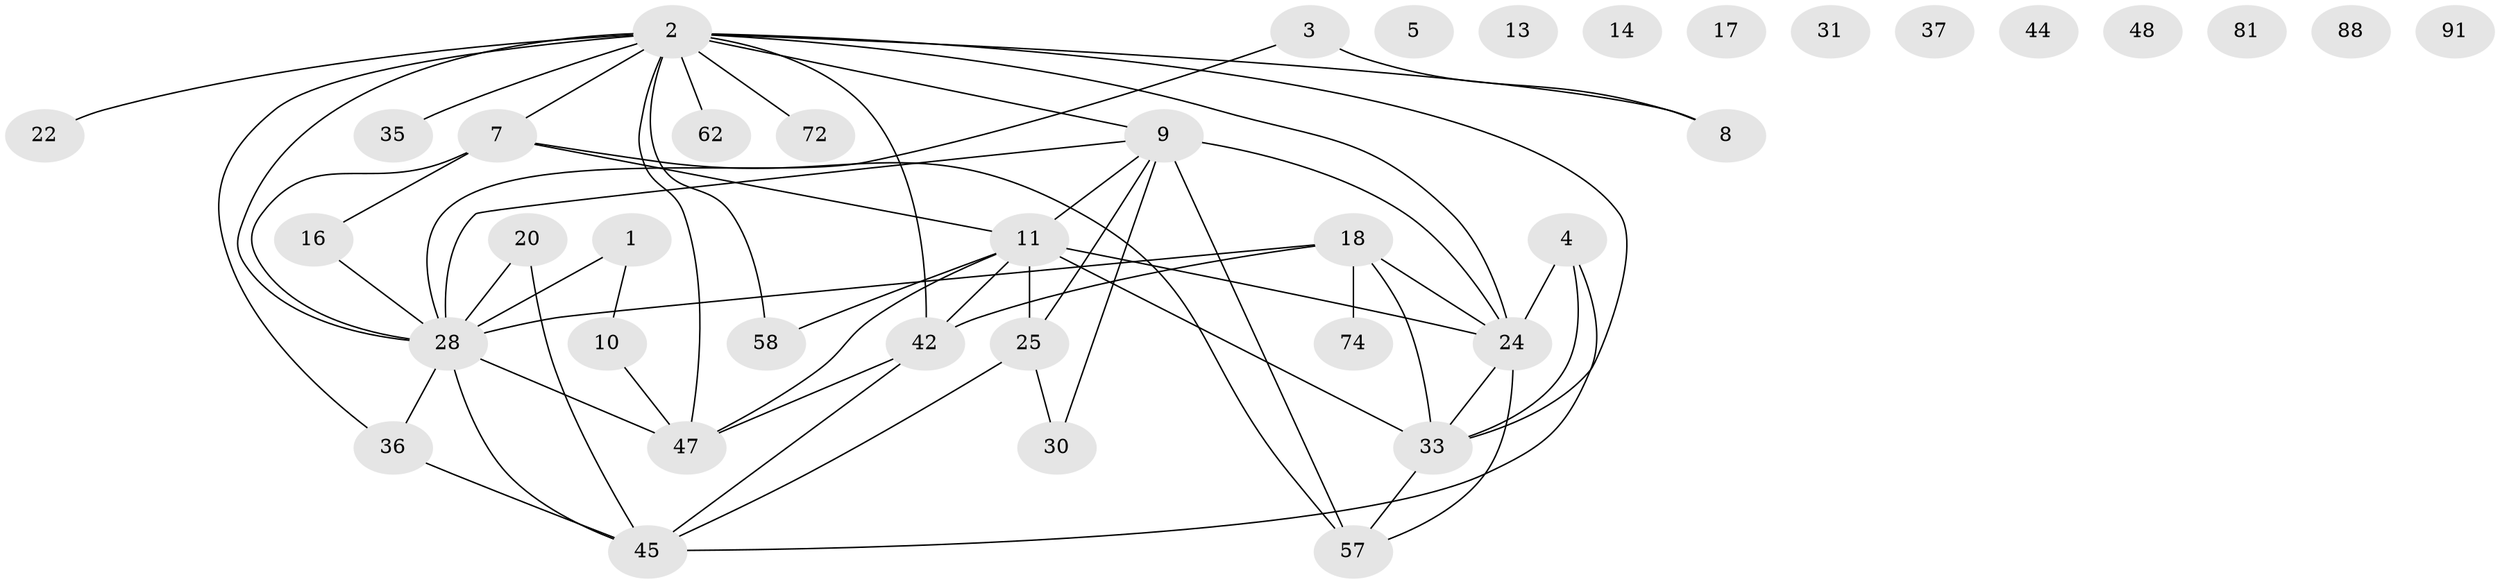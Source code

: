 // original degree distribution, {1: 0.1935483870967742, 6: 0.03225806451612903, 2: 0.20430107526881722, 0: 0.10752688172043011, 4: 0.10752688172043011, 3: 0.23655913978494625, 5: 0.10752688172043011, 8: 0.010752688172043012}
// Generated by graph-tools (version 1.1) at 2025/16/03/04/25 18:16:36]
// undirected, 39 vertices, 57 edges
graph export_dot {
graph [start="1"]
  node [color=gray90,style=filled];
  1 [super="+41"];
  2 [super="+6+64+32+56+12"];
  3;
  4 [super="+26"];
  5;
  7 [super="+79"];
  8 [super="+15"];
  9 [super="+71+76"];
  10 [super="+87"];
  11 [super="+59+49"];
  13;
  14;
  16 [super="+19"];
  17;
  18 [super="+23"];
  20;
  22;
  24 [super="+52+67"];
  25 [super="+63+39"];
  28 [super="+38+65+55+51"];
  30 [super="+46"];
  31 [super="+60"];
  33 [super="+83+34"];
  35;
  36;
  37;
  42 [super="+43"];
  44;
  45 [super="+53"];
  47 [super="+90+75"];
  48;
  57 [super="+69+61"];
  58;
  62;
  72;
  74;
  81;
  88;
  91;
  1 -- 10;
  1 -- 28 [weight=2];
  2 -- 8;
  2 -- 72;
  2 -- 47;
  2 -- 35;
  2 -- 36;
  2 -- 42 [weight=3];
  2 -- 62;
  2 -- 33;
  2 -- 9;
  2 -- 22;
  2 -- 58;
  2 -- 24;
  2 -- 28;
  2 -- 7 [weight=3];
  3 -- 8;
  3 -- 28;
  4 -- 45;
  4 -- 33;
  4 -- 24;
  7 -- 28;
  7 -- 16;
  7 -- 57;
  7 -- 11 [weight=2];
  9 -- 30;
  9 -- 57;
  9 -- 28;
  9 -- 25;
  9 -- 11;
  9 -- 24;
  10 -- 47;
  11 -- 33;
  11 -- 42;
  11 -- 47;
  11 -- 24 [weight=2];
  11 -- 25;
  11 -- 58;
  16 -- 28;
  18 -- 33;
  18 -- 42;
  18 -- 24;
  18 -- 74;
  18 -- 28;
  20 -- 45;
  20 -- 28;
  24 -- 57;
  24 -- 33;
  25 -- 45;
  25 -- 30;
  28 -- 45;
  28 -- 36;
  28 -- 47;
  33 -- 57;
  36 -- 45;
  42 -- 45;
  42 -- 47;
}
